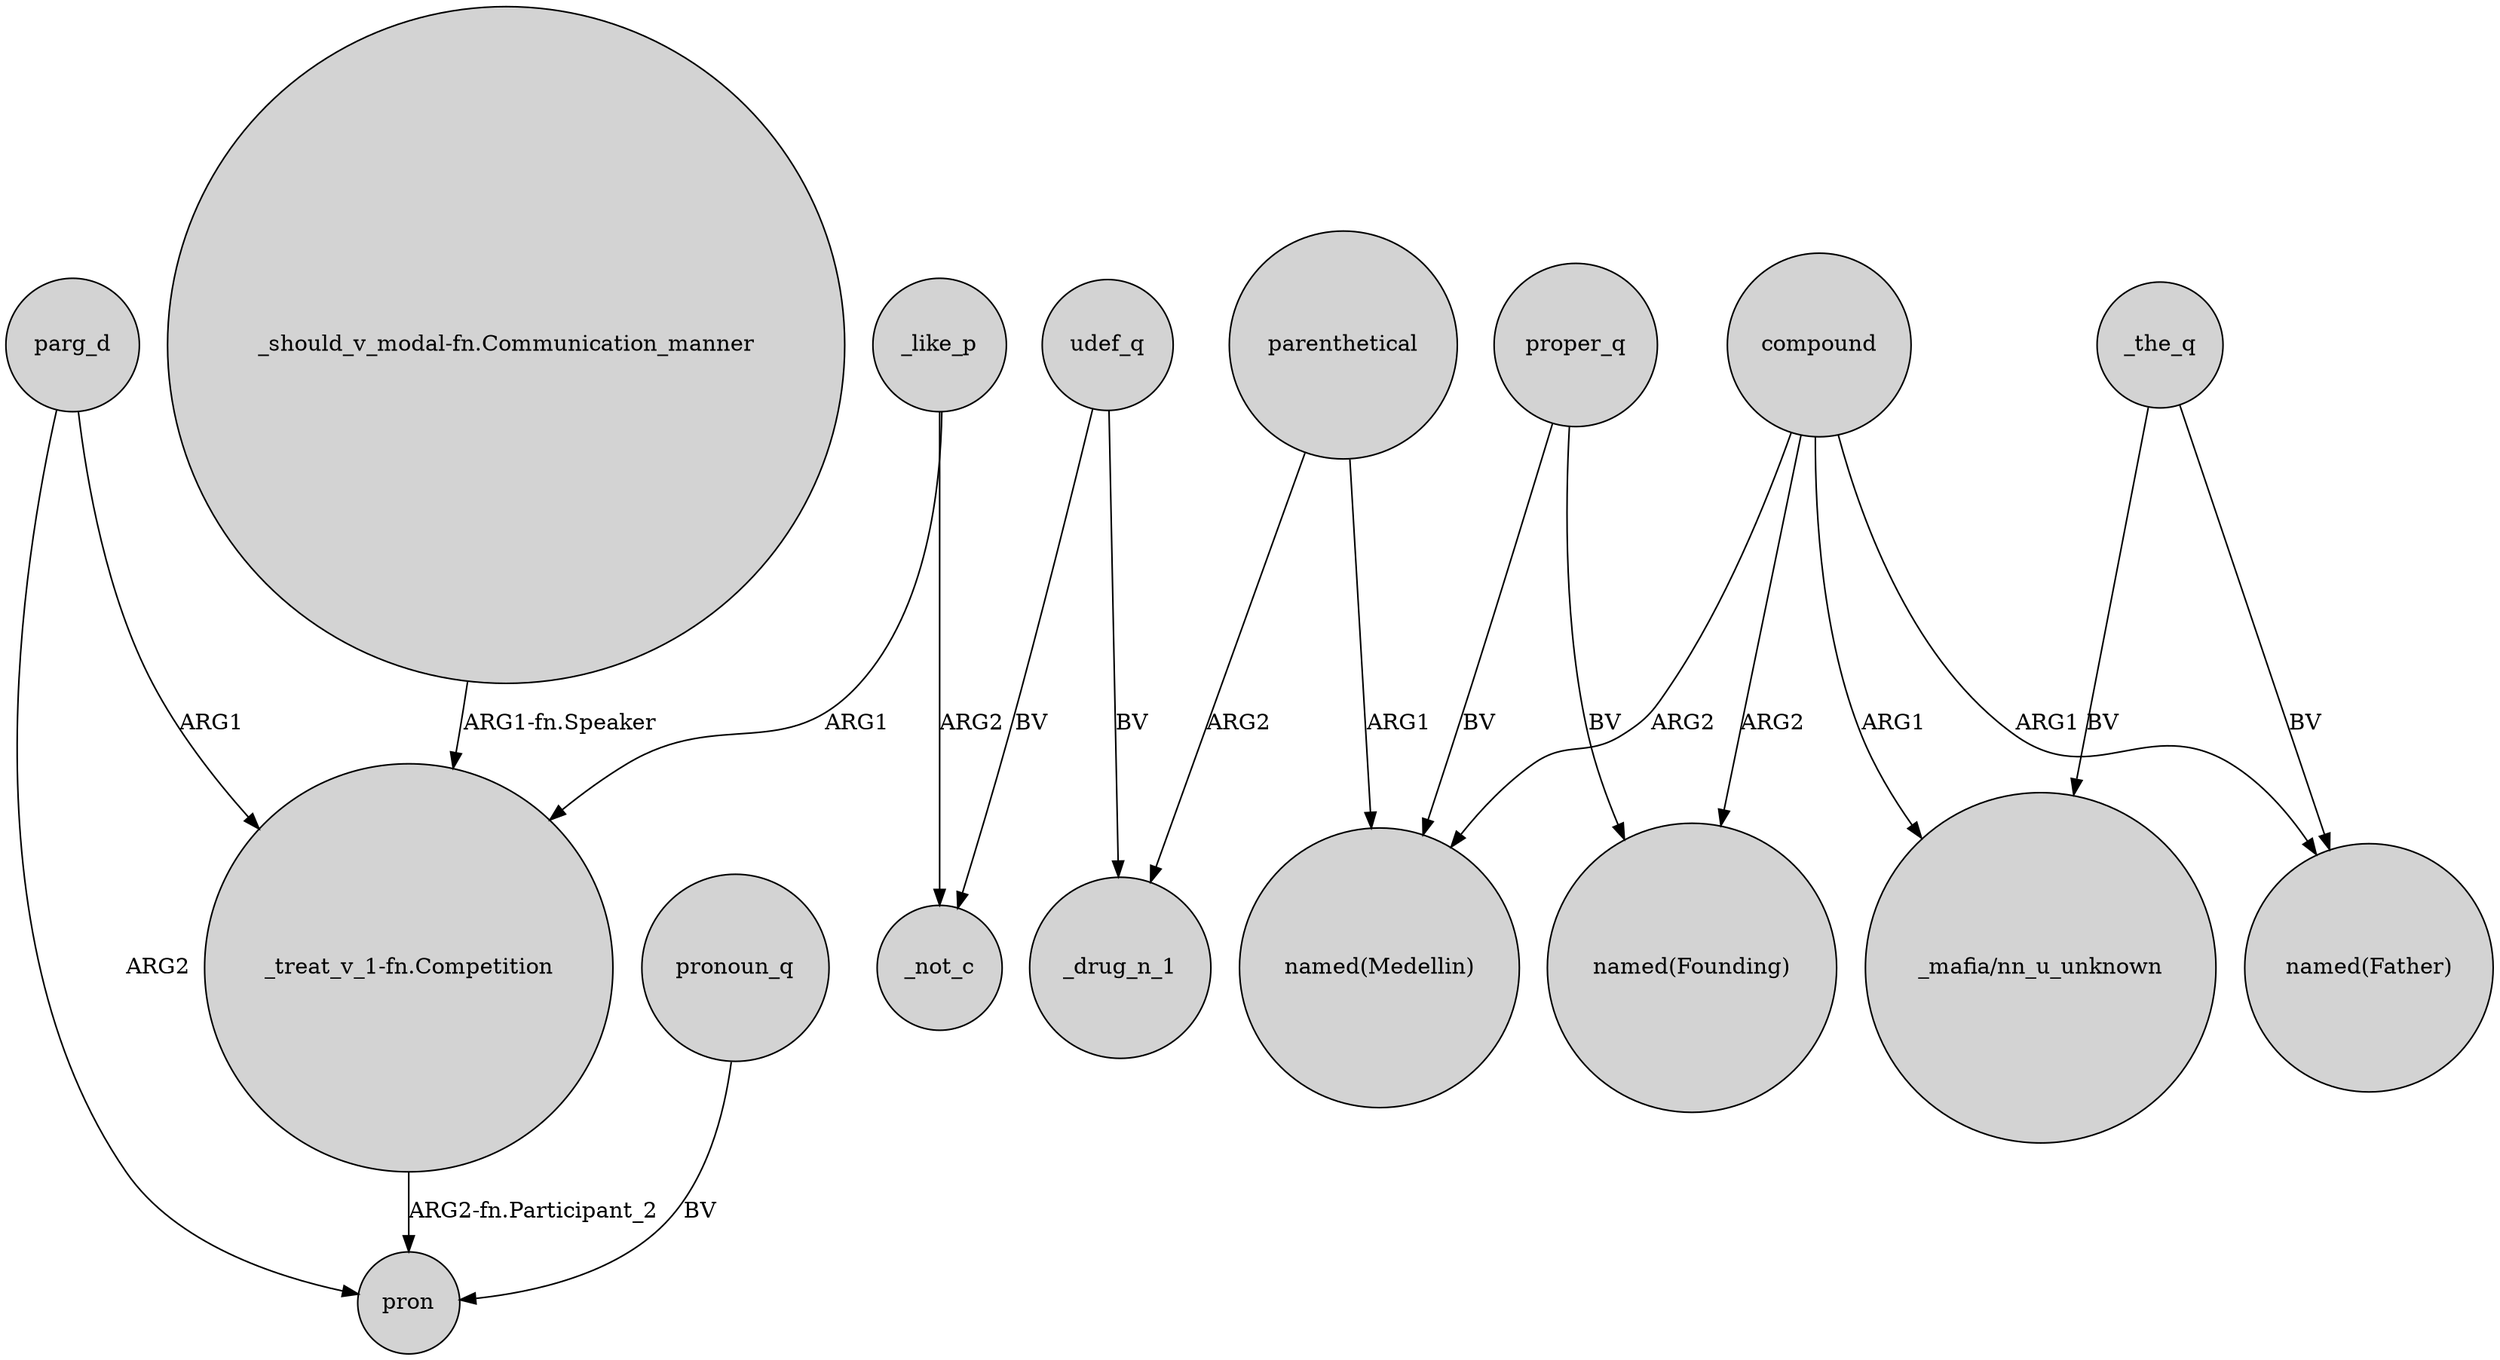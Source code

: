 digraph {
	node [shape=circle style=filled]
	_like_p -> "_treat_v_1-fn.Competition" [label=ARG1]
	proper_q -> "named(Medellin)" [label=BV]
	"_should_v_modal-fn.Communication_manner" -> "_treat_v_1-fn.Competition" [label="ARG1-fn.Speaker"]
	parg_d -> pron [label=ARG2]
	compound -> "_mafia/nn_u_unknown" [label=ARG1]
	_like_p -> _not_c [label=ARG2]
	compound -> "named(Founding)" [label=ARG2]
	udef_q -> _drug_n_1 [label=BV]
	pronoun_q -> pron [label=BV]
	parg_d -> "_treat_v_1-fn.Competition" [label=ARG1]
	"_treat_v_1-fn.Competition" -> pron [label="ARG2-fn.Participant_2"]
	compound -> "named(Father)" [label=ARG1]
	parenthetical -> "named(Medellin)" [label=ARG1]
	udef_q -> _not_c [label=BV]
	proper_q -> "named(Founding)" [label=BV]
	parenthetical -> _drug_n_1 [label=ARG2]
	compound -> "named(Medellin)" [label=ARG2]
	_the_q -> "named(Father)" [label=BV]
	_the_q -> "_mafia/nn_u_unknown" [label=BV]
}
